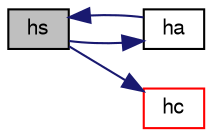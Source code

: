 digraph "hs"
{
  bgcolor="transparent";
  edge [fontname="FreeSans",fontsize="10",labelfontname="FreeSans",labelfontsize="10"];
  node [fontname="FreeSans",fontsize="10",shape=record];
  rankdir="LR";
  Node173 [label="hs",height=0.2,width=0.4,color="black", fillcolor="grey75", style="filled", fontcolor="black"];
  Node173 -> Node174 [color="midnightblue",fontsize="10",style="solid",fontname="FreeSans"];
  Node174 [label="ha",height=0.2,width=0.4,color="black",URL="$a30374.html#a94fe7b61e38a21bcb5f8787a013210bf",tooltip="Absolute Enthalpy [J/kmol]. "];
  Node174 -> Node173 [color="midnightblue",fontsize="10",style="solid",fontname="FreeSans"];
  Node173 -> Node175 [color="midnightblue",fontsize="10",style="solid",fontname="FreeSans"];
  Node175 [label="hc",height=0.2,width=0.4,color="red",URL="$a30374.html#a48b5aa9f120c527f409a7321c6d1a4e3",tooltip="Chemical enthalpy [J/kmol]. "];
}
